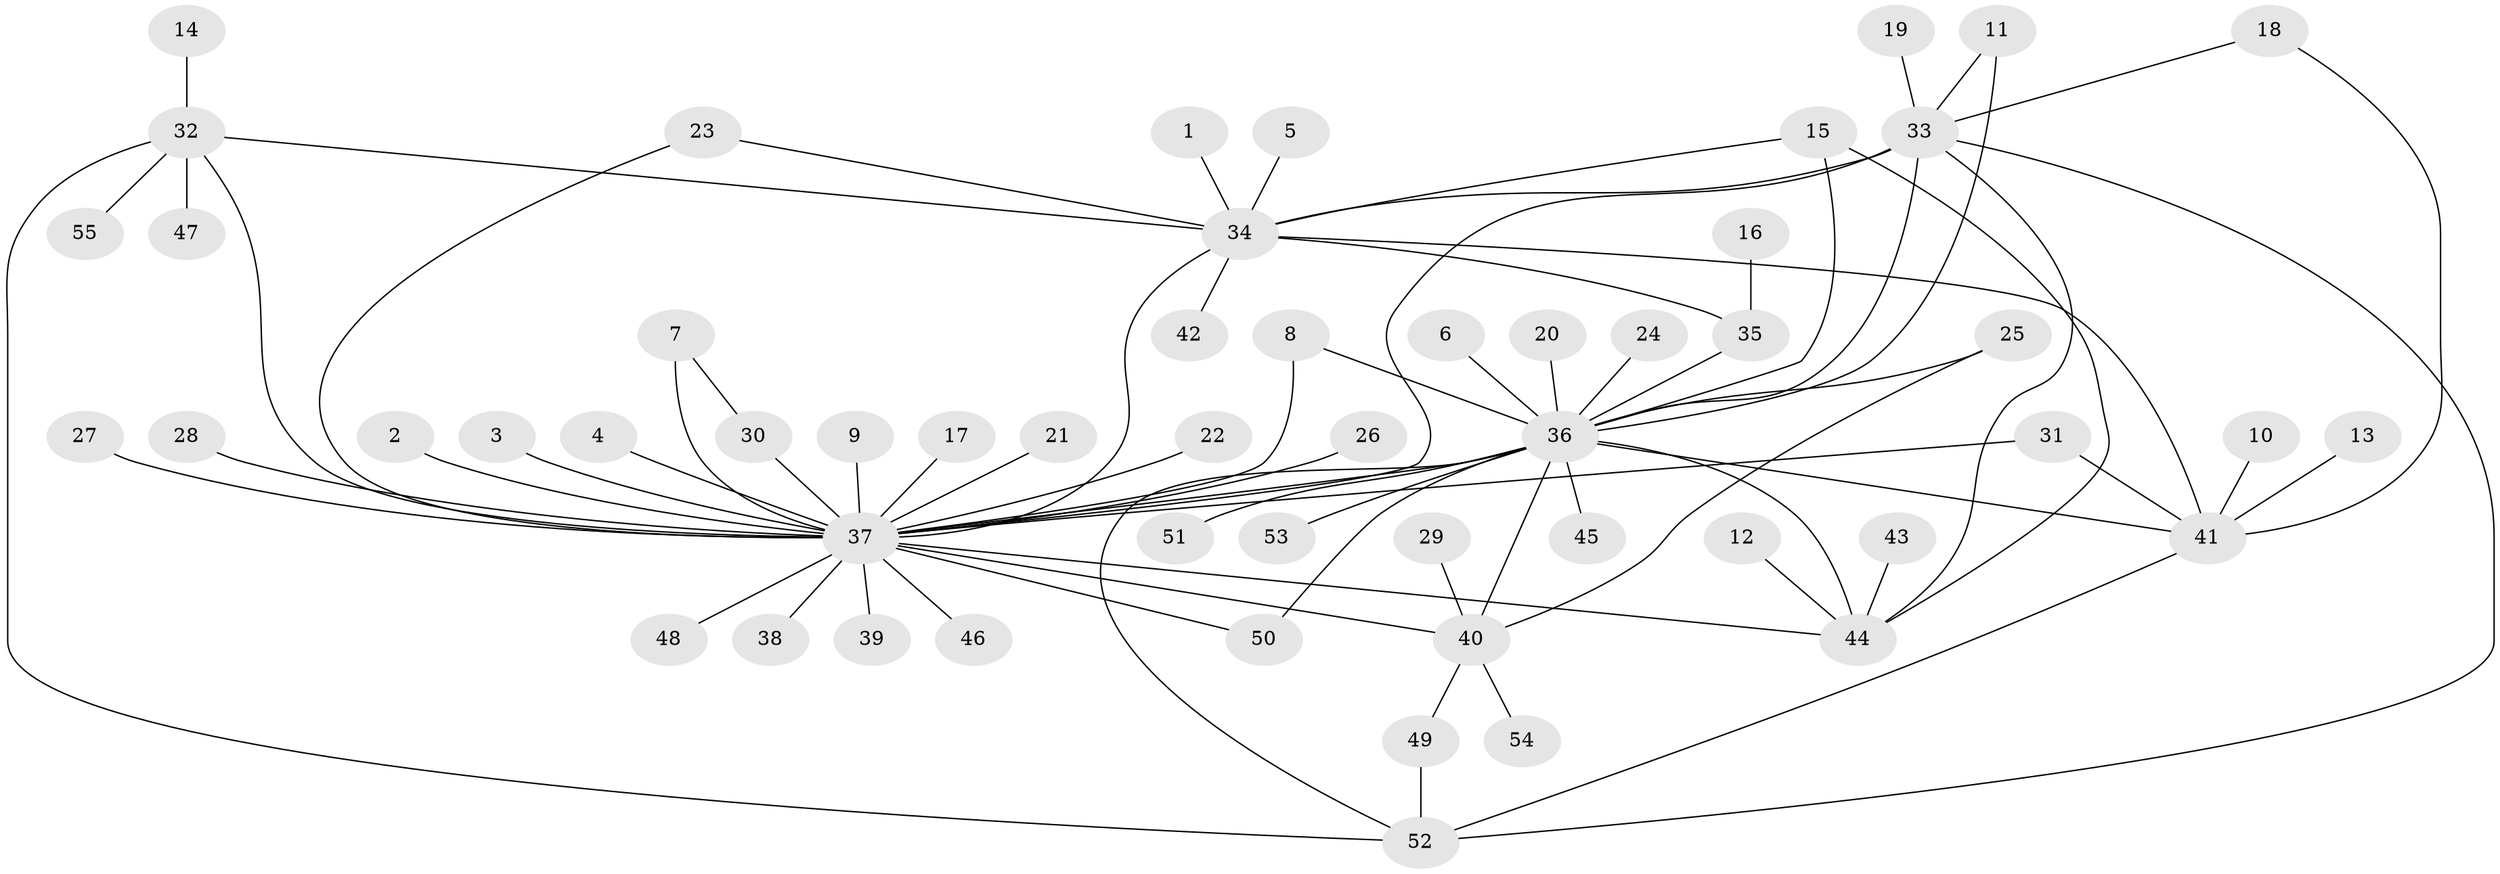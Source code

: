 // original degree distribution, {4: 0.01834862385321101, 29: 0.009174311926605505, 11: 0.009174311926605505, 7: 0.03669724770642202, 3: 0.1743119266055046, 1: 0.5779816513761468, 21: 0.009174311926605505, 5: 0.027522935779816515, 6: 0.01834862385321101, 2: 0.11926605504587157}
// Generated by graph-tools (version 1.1) at 2025/49/03/09/25 03:49:49]
// undirected, 55 vertices, 76 edges
graph export_dot {
graph [start="1"]
  node [color=gray90,style=filled];
  1;
  2;
  3;
  4;
  5;
  6;
  7;
  8;
  9;
  10;
  11;
  12;
  13;
  14;
  15;
  16;
  17;
  18;
  19;
  20;
  21;
  22;
  23;
  24;
  25;
  26;
  27;
  28;
  29;
  30;
  31;
  32;
  33;
  34;
  35;
  36;
  37;
  38;
  39;
  40;
  41;
  42;
  43;
  44;
  45;
  46;
  47;
  48;
  49;
  50;
  51;
  52;
  53;
  54;
  55;
  1 -- 34 [weight=1.0];
  2 -- 37 [weight=1.0];
  3 -- 37 [weight=1.0];
  4 -- 37 [weight=1.0];
  5 -- 34 [weight=1.0];
  6 -- 36 [weight=1.0];
  7 -- 30 [weight=1.0];
  7 -- 37 [weight=2.0];
  8 -- 36 [weight=1.0];
  8 -- 37 [weight=1.0];
  9 -- 37 [weight=1.0];
  10 -- 41 [weight=1.0];
  11 -- 33 [weight=1.0];
  11 -- 36 [weight=1.0];
  12 -- 44 [weight=1.0];
  13 -- 41 [weight=1.0];
  14 -- 32 [weight=1.0];
  15 -- 34 [weight=1.0];
  15 -- 36 [weight=1.0];
  15 -- 44 [weight=1.0];
  16 -- 35 [weight=1.0];
  17 -- 37 [weight=1.0];
  18 -- 33 [weight=1.0];
  18 -- 41 [weight=1.0];
  19 -- 33 [weight=1.0];
  20 -- 36 [weight=1.0];
  21 -- 37 [weight=1.0];
  22 -- 37 [weight=1.0];
  23 -- 34 [weight=1.0];
  23 -- 37 [weight=1.0];
  24 -- 36 [weight=1.0];
  25 -- 36 [weight=1.0];
  25 -- 40 [weight=1.0];
  26 -- 37 [weight=1.0];
  27 -- 37 [weight=1.0];
  28 -- 37 [weight=1.0];
  29 -- 40 [weight=1.0];
  30 -- 37 [weight=2.0];
  31 -- 37 [weight=1.0];
  31 -- 41 [weight=1.0];
  32 -- 34 [weight=1.0];
  32 -- 37 [weight=1.0];
  32 -- 47 [weight=1.0];
  32 -- 52 [weight=1.0];
  32 -- 55 [weight=1.0];
  33 -- 34 [weight=1.0];
  33 -- 36 [weight=1.0];
  33 -- 37 [weight=1.0];
  33 -- 44 [weight=1.0];
  33 -- 52 [weight=1.0];
  34 -- 35 [weight=1.0];
  34 -- 37 [weight=1.0];
  34 -- 41 [weight=1.0];
  34 -- 42 [weight=1.0];
  35 -- 36 [weight=1.0];
  36 -- 37 [weight=1.0];
  36 -- 40 [weight=1.0];
  36 -- 41 [weight=1.0];
  36 -- 44 [weight=1.0];
  36 -- 45 [weight=1.0];
  36 -- 50 [weight=1.0];
  36 -- 51 [weight=1.0];
  36 -- 52 [weight=1.0];
  36 -- 53 [weight=1.0];
  37 -- 38 [weight=1.0];
  37 -- 39 [weight=1.0];
  37 -- 40 [weight=1.0];
  37 -- 44 [weight=1.0];
  37 -- 46 [weight=1.0];
  37 -- 48 [weight=1.0];
  37 -- 50 [weight=1.0];
  40 -- 49 [weight=1.0];
  40 -- 54 [weight=1.0];
  41 -- 52 [weight=1.0];
  43 -- 44 [weight=1.0];
  49 -- 52 [weight=1.0];
}
